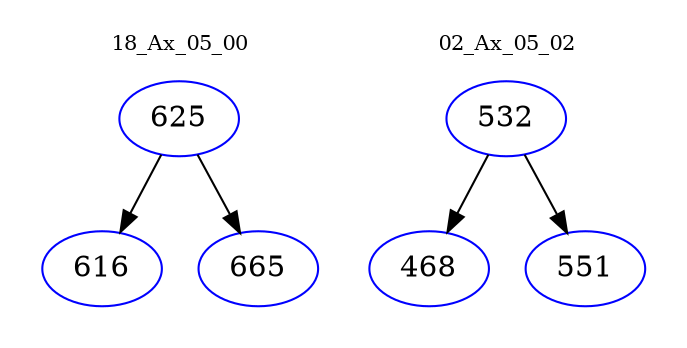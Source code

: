 digraph{
subgraph cluster_0 {
color = white
label = "18_Ax_05_00";
fontsize=10;
T0_625 [label="625", color="blue"]
T0_625 -> T0_616 [color="black"]
T0_616 [label="616", color="blue"]
T0_625 -> T0_665 [color="black"]
T0_665 [label="665", color="blue"]
}
subgraph cluster_1 {
color = white
label = "02_Ax_05_02";
fontsize=10;
T1_532 [label="532", color="blue"]
T1_532 -> T1_468 [color="black"]
T1_468 [label="468", color="blue"]
T1_532 -> T1_551 [color="black"]
T1_551 [label="551", color="blue"]
}
}
